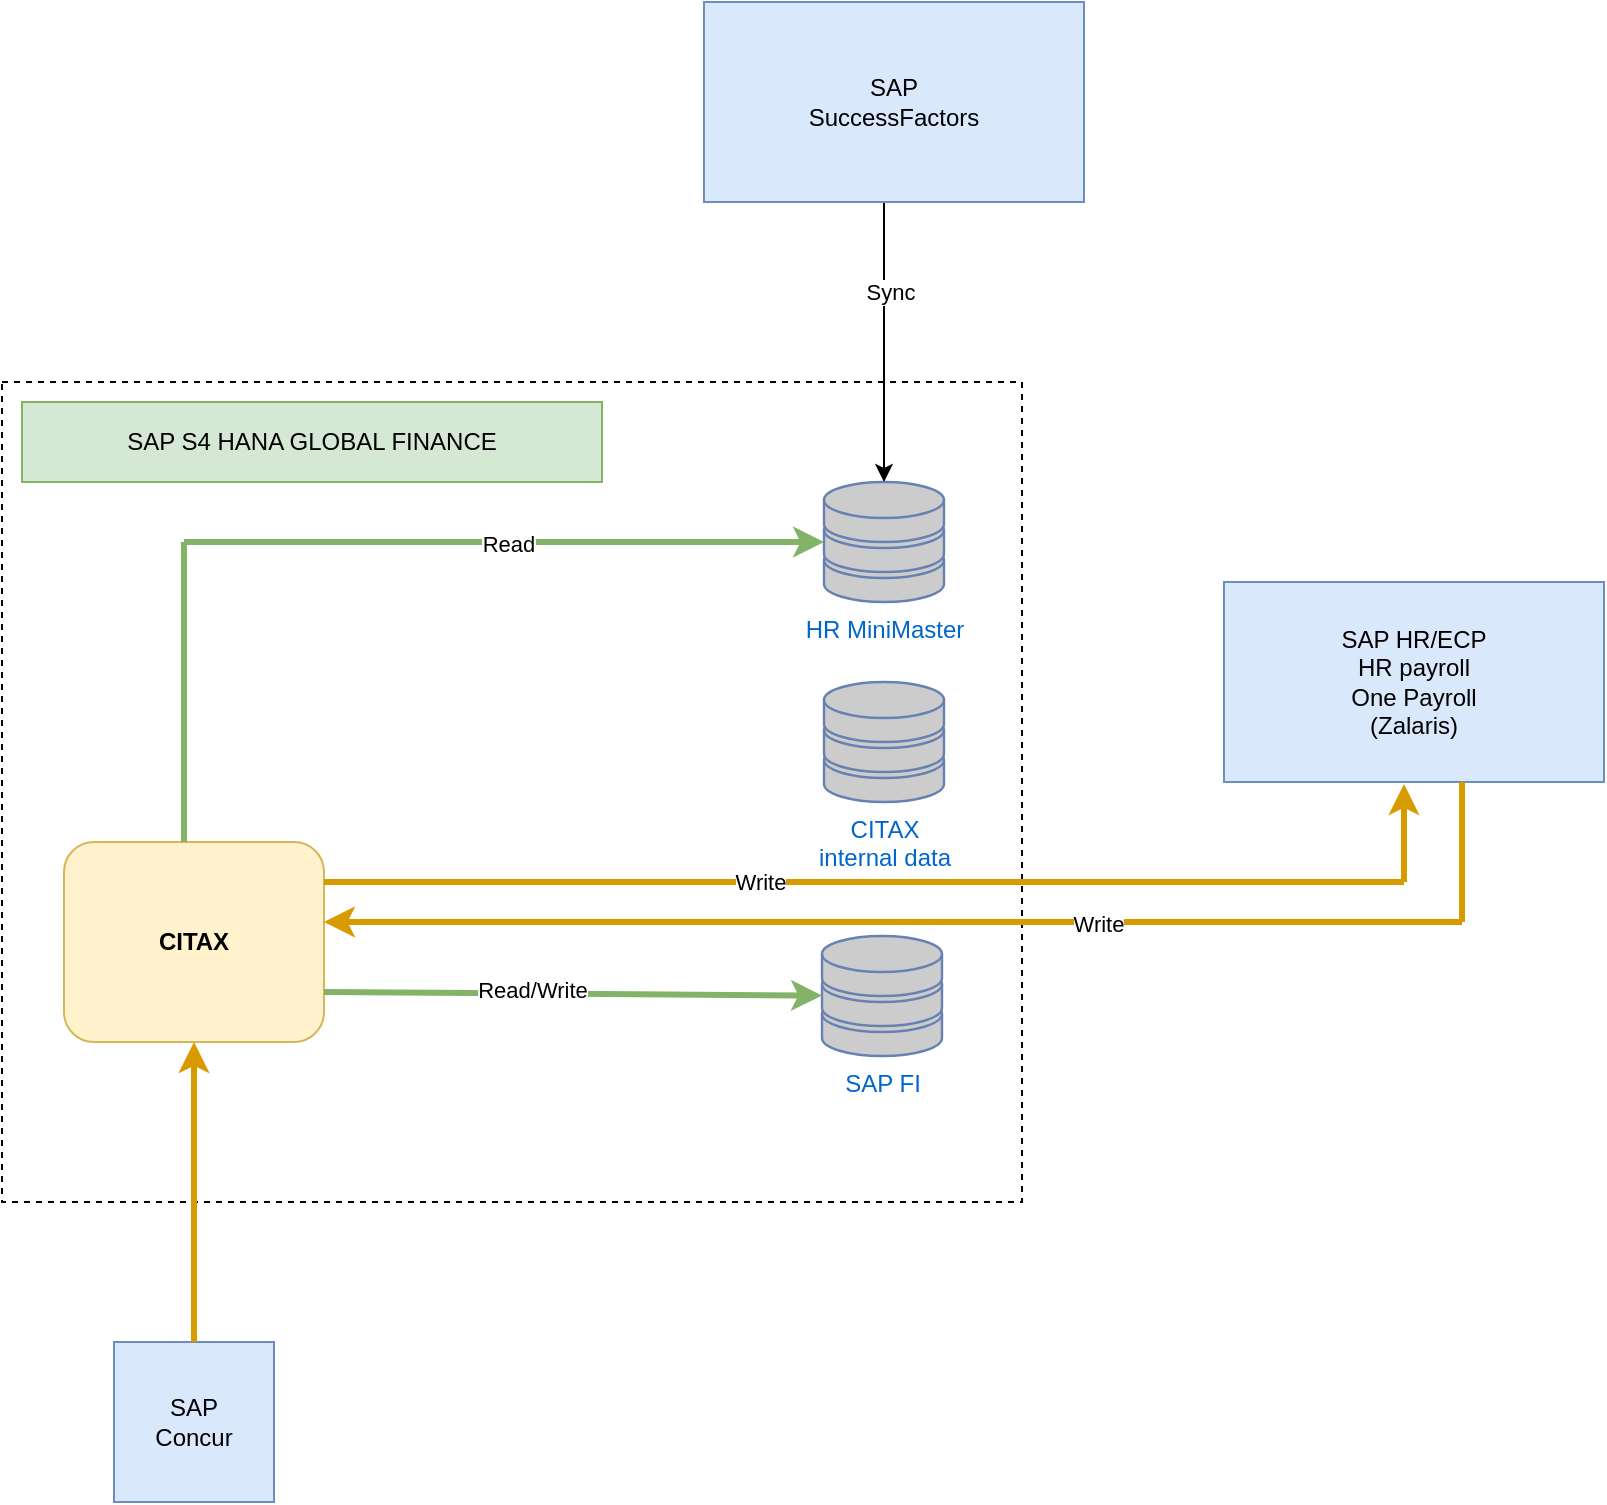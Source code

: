 <mxfile version="24.4.4" type="github">
  <diagram name="Page-1" id="zfTjI8WcwbnsPYdUN4xr">
    <mxGraphModel dx="1062" dy="606" grid="1" gridSize="10" guides="1" tooltips="1" connect="1" arrows="1" fold="1" page="1" pageScale="1" pageWidth="850" pageHeight="1100" math="0" shadow="0">
      <root>
        <mxCell id="0" />
        <mxCell id="1" parent="0" />
        <mxCell id="ep3JryJ_v5VzPEV-v2Qk-10" value="" style="rounded=0;whiteSpace=wrap;html=1;fillColor=none;dashed=1;labelBackgroundColor=none;" vertex="1" parent="1">
          <mxGeometry x="30" y="280" width="510" height="410" as="geometry" />
        </mxCell>
        <mxCell id="ep3JryJ_v5VzPEV-v2Qk-11" value="HR MiniMaster" style="fontColor=#0066CC;verticalAlign=top;verticalLabelPosition=bottom;labelPosition=center;align=center;html=1;outlineConnect=0;fillColor=#CCCCCC;strokeColor=#6881B3;gradientColor=none;gradientDirection=north;strokeWidth=2;shape=mxgraph.networks.storage;" vertex="1" parent="1">
          <mxGeometry x="441" y="330" width="60" height="60" as="geometry" />
        </mxCell>
        <mxCell id="ep3JryJ_v5VzPEV-v2Qk-14" value="&lt;b&gt;CITAX&lt;/b&gt;" style="rounded=1;whiteSpace=wrap;html=1;fillColor=#fff2cc;strokeColor=#d6b656;" vertex="1" parent="1">
          <mxGeometry x="61" y="510" width="130" height="100" as="geometry" />
        </mxCell>
        <mxCell id="ep3JryJ_v5VzPEV-v2Qk-20" value="SAP FI" style="fontColor=#0066CC;verticalAlign=top;verticalLabelPosition=bottom;labelPosition=center;align=center;html=1;outlineConnect=0;fillColor=#CCCCCC;strokeColor=#6881B3;gradientColor=none;gradientDirection=north;strokeWidth=2;shape=mxgraph.networks.storage;" vertex="1" parent="1">
          <mxGeometry x="440" y="557" width="60" height="60" as="geometry" />
        </mxCell>
        <mxCell id="ep3JryJ_v5VzPEV-v2Qk-25" value="" style="endArrow=classic;html=1;rounded=0;exitX=0.5;exitY=1;exitDx=0;exitDy=0;" edge="1" parent="1" target="ep3JryJ_v5VzPEV-v2Qk-11">
          <mxGeometry width="50" height="50" relative="1" as="geometry">
            <mxPoint x="471" y="150" as="sourcePoint" />
            <mxPoint x="621" y="170" as="targetPoint" />
          </mxGeometry>
        </mxCell>
        <mxCell id="ep3JryJ_v5VzPEV-v2Qk-33" value="Sync" style="edgeLabel;html=1;align=center;verticalAlign=middle;resizable=0;points=[];" vertex="1" connectable="0" parent="ep3JryJ_v5VzPEV-v2Qk-25">
          <mxGeometry x="-0.072" y="3" relative="1" as="geometry">
            <mxPoint y="1" as="offset" />
          </mxGeometry>
        </mxCell>
        <mxCell id="ep3JryJ_v5VzPEV-v2Qk-28" value="" style="endArrow=none;html=1;rounded=0;fillColor=#d5e8d4;strokeColor=#82b366;strokeWidth=3;" edge="1" parent="1">
          <mxGeometry width="50" height="50" relative="1" as="geometry">
            <mxPoint x="121" y="510" as="sourcePoint" />
            <mxPoint x="121" y="360" as="targetPoint" />
          </mxGeometry>
        </mxCell>
        <mxCell id="ep3JryJ_v5VzPEV-v2Qk-29" value="" style="endArrow=classic;html=1;rounded=0;entryX=0;entryY=0.5;entryDx=0;entryDy=0;entryPerimeter=0;fillColor=#d5e8d4;strokeColor=#82b366;strokeWidth=3;" edge="1" parent="1" target="ep3JryJ_v5VzPEV-v2Qk-11">
          <mxGeometry width="50" height="50" relative="1" as="geometry">
            <mxPoint x="121" y="360" as="sourcePoint" />
            <mxPoint x="171" y="310" as="targetPoint" />
          </mxGeometry>
        </mxCell>
        <mxCell id="ep3JryJ_v5VzPEV-v2Qk-32" value="Read" style="edgeLabel;html=1;align=center;verticalAlign=middle;resizable=0;points=[];" vertex="1" connectable="0" parent="ep3JryJ_v5VzPEV-v2Qk-29">
          <mxGeometry x="0.008" y="-1" relative="1" as="geometry">
            <mxPoint as="offset" />
          </mxGeometry>
        </mxCell>
        <mxCell id="ep3JryJ_v5VzPEV-v2Qk-30" value="" style="endArrow=classic;html=1;rounded=0;exitX=1;exitY=0.75;exitDx=0;exitDy=0;strokeWidth=3;fillColor=#d5e8d4;strokeColor=#82b366;" edge="1" parent="1" source="ep3JryJ_v5VzPEV-v2Qk-14" target="ep3JryJ_v5VzPEV-v2Qk-20">
          <mxGeometry width="50" height="50" relative="1" as="geometry">
            <mxPoint x="191" y="550" as="sourcePoint" />
            <mxPoint x="241" y="500" as="targetPoint" />
          </mxGeometry>
        </mxCell>
        <mxCell id="ep3JryJ_v5VzPEV-v2Qk-31" value="Read/Write" style="edgeLabel;html=1;align=center;verticalAlign=middle;resizable=0;points=[];" vertex="1" connectable="0" parent="ep3JryJ_v5VzPEV-v2Qk-30">
          <mxGeometry x="-0.167" y="2" relative="1" as="geometry">
            <mxPoint as="offset" />
          </mxGeometry>
        </mxCell>
        <mxCell id="ep3JryJ_v5VzPEV-v2Qk-36" value="SAP HR/ECP&lt;div&gt;HR payroll&lt;/div&gt;&lt;div&gt;One Payroll&lt;/div&gt;&lt;div&gt;(Zalaris)&lt;/div&gt;" style="rounded=0;whiteSpace=wrap;html=1;fillColor=#dae8fc;strokeColor=#6c8ebf;" vertex="1" parent="1">
          <mxGeometry x="641" y="380" width="190" height="100" as="geometry" />
        </mxCell>
        <mxCell id="ep3JryJ_v5VzPEV-v2Qk-38" value="" style="endArrow=none;html=1;rounded=0;fillColor=#ffe6cc;strokeColor=#d79b00;strokeWidth=3;" edge="1" parent="1">
          <mxGeometry width="50" height="50" relative="1" as="geometry">
            <mxPoint x="191" y="530" as="sourcePoint" />
            <mxPoint x="731" y="530" as="targetPoint" />
          </mxGeometry>
        </mxCell>
        <mxCell id="ep3JryJ_v5VzPEV-v2Qk-44" value="Write" style="edgeLabel;html=1;align=center;verticalAlign=middle;resizable=0;points=[];" vertex="1" connectable="0" parent="ep3JryJ_v5VzPEV-v2Qk-38">
          <mxGeometry x="-0.194" relative="1" as="geometry">
            <mxPoint as="offset" />
          </mxGeometry>
        </mxCell>
        <mxCell id="ep3JryJ_v5VzPEV-v2Qk-39" value="" style="endArrow=classic;html=1;rounded=0;entryX=0.5;entryY=1;entryDx=0;entryDy=0;strokeWidth=3;fillColor=#ffe6cc;strokeColor=#d79b00;" edge="1" parent="1">
          <mxGeometry width="50" height="50" relative="1" as="geometry">
            <mxPoint x="731" y="530" as="sourcePoint" />
            <mxPoint x="731" y="481" as="targetPoint" />
          </mxGeometry>
        </mxCell>
        <mxCell id="ep3JryJ_v5VzPEV-v2Qk-40" value="SAP&lt;div&gt;SuccessFactors&lt;/div&gt;" style="rounded=0;whiteSpace=wrap;html=1;fillColor=#dae8fc;strokeColor=#6c8ebf;" vertex="1" parent="1">
          <mxGeometry x="381" y="90" width="190" height="100" as="geometry" />
        </mxCell>
        <mxCell id="ep3JryJ_v5VzPEV-v2Qk-41" value="CITAX&lt;div&gt;internal data&lt;/div&gt;" style="fontColor=#0066CC;verticalAlign=top;verticalLabelPosition=bottom;labelPosition=center;align=center;html=1;outlineConnect=0;fillColor=#CCCCCC;strokeColor=#6881B3;gradientColor=none;gradientDirection=north;strokeWidth=2;shape=mxgraph.networks.storage;" vertex="1" parent="1">
          <mxGeometry x="441" y="430" width="60" height="60" as="geometry" />
        </mxCell>
        <mxCell id="ep3JryJ_v5VzPEV-v2Qk-42" value="SAP S4 HANA GLOBAL FINANCE" style="rounded=0;whiteSpace=wrap;html=1;fillColor=#d5e8d4;strokeColor=#82b366;" vertex="1" parent="1">
          <mxGeometry x="40" y="290" width="290" height="40" as="geometry" />
        </mxCell>
        <mxCell id="ep3JryJ_v5VzPEV-v2Qk-45" value="" style="endArrow=classic;html=1;rounded=0;entryX=1;entryY=0.25;entryDx=0;entryDy=0;fillColor=#ffe6cc;strokeColor=#d79b00;strokeWidth=3;" edge="1" parent="1">
          <mxGeometry width="50" height="50" relative="1" as="geometry">
            <mxPoint x="760" y="550" as="sourcePoint" />
            <mxPoint x="191.0" y="550" as="targetPoint" />
          </mxGeometry>
        </mxCell>
        <mxCell id="ep3JryJ_v5VzPEV-v2Qk-46" value="Write" style="edgeLabel;html=1;align=center;verticalAlign=middle;resizable=0;points=[];" vertex="1" connectable="0" parent="ep3JryJ_v5VzPEV-v2Qk-45">
          <mxGeometry x="-0.36" y="1" relative="1" as="geometry">
            <mxPoint as="offset" />
          </mxGeometry>
        </mxCell>
        <mxCell id="ep3JryJ_v5VzPEV-v2Qk-49" value="" style="endArrow=none;html=1;rounded=0;fillColor=#ffe6cc;strokeColor=#d79b00;strokeWidth=3;" edge="1" parent="1">
          <mxGeometry width="50" height="50" relative="1" as="geometry">
            <mxPoint x="760" y="550" as="sourcePoint" />
            <mxPoint x="760" y="480" as="targetPoint" />
          </mxGeometry>
        </mxCell>
        <mxCell id="ep3JryJ_v5VzPEV-v2Qk-50" value="&lt;div&gt;SAP&lt;/div&gt;Concur" style="whiteSpace=wrap;html=1;aspect=fixed;fillColor=#dae8fc;strokeColor=#6c8ebf;" vertex="1" parent="1">
          <mxGeometry x="86" y="760" width="80" height="80" as="geometry" />
        </mxCell>
        <mxCell id="ep3JryJ_v5VzPEV-v2Qk-51" value="" style="endArrow=classic;html=1;rounded=0;entryX=0.5;entryY=1;entryDx=0;entryDy=0;exitX=0.5;exitY=0;exitDx=0;exitDy=0;fillColor=#ffe6cc;strokeColor=#d79b00;strokeWidth=3;" edge="1" parent="1" source="ep3JryJ_v5VzPEV-v2Qk-50" target="ep3JryJ_v5VzPEV-v2Qk-14">
          <mxGeometry width="50" height="50" relative="1" as="geometry">
            <mxPoint x="120" y="760" as="sourcePoint" />
            <mxPoint x="170" y="710" as="targetPoint" />
          </mxGeometry>
        </mxCell>
      </root>
    </mxGraphModel>
  </diagram>
</mxfile>
